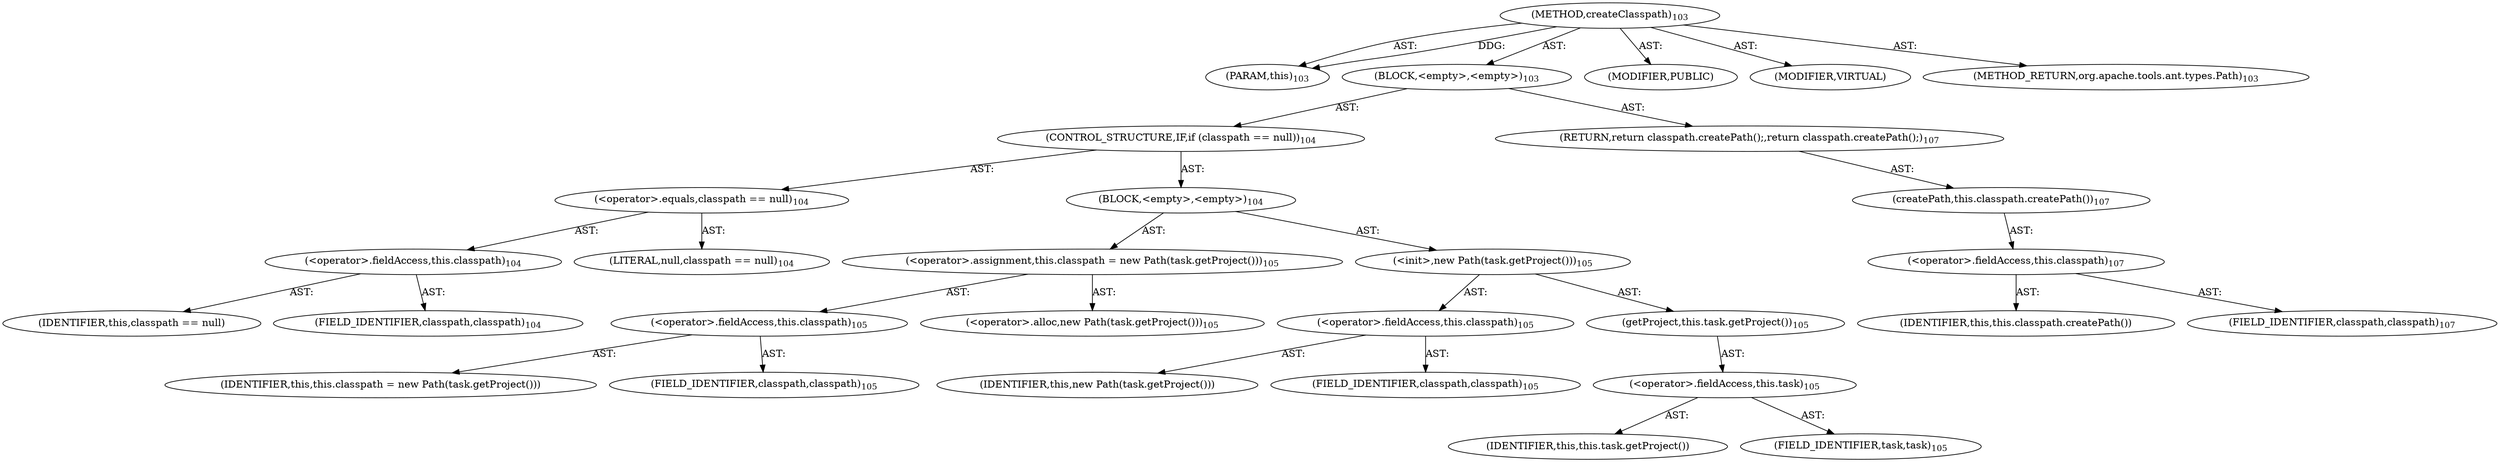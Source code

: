 digraph "createClasspath" {  
"111669149696" [label = <(METHOD,createClasspath)<SUB>103</SUB>> ]
"115964116998" [label = <(PARAM,this)<SUB>103</SUB>> ]
"25769803776" [label = <(BLOCK,&lt;empty&gt;,&lt;empty&gt;)<SUB>103</SUB>> ]
"47244640256" [label = <(CONTROL_STRUCTURE,IF,if (classpath == null))<SUB>104</SUB>> ]
"30064771072" [label = <(&lt;operator&gt;.equals,classpath == null)<SUB>104</SUB>> ]
"30064771073" [label = <(&lt;operator&gt;.fieldAccess,this.classpath)<SUB>104</SUB>> ]
"68719476742" [label = <(IDENTIFIER,this,classpath == null)> ]
"55834574848" [label = <(FIELD_IDENTIFIER,classpath,classpath)<SUB>104</SUB>> ]
"90194313216" [label = <(LITERAL,null,classpath == null)<SUB>104</SUB>> ]
"25769803777" [label = <(BLOCK,&lt;empty&gt;,&lt;empty&gt;)<SUB>104</SUB>> ]
"30064771074" [label = <(&lt;operator&gt;.assignment,this.classpath = new Path(task.getProject()))<SUB>105</SUB>> ]
"30064771075" [label = <(&lt;operator&gt;.fieldAccess,this.classpath)<SUB>105</SUB>> ]
"68719476743" [label = <(IDENTIFIER,this,this.classpath = new Path(task.getProject()))> ]
"55834574849" [label = <(FIELD_IDENTIFIER,classpath,classpath)<SUB>105</SUB>> ]
"30064771076" [label = <(&lt;operator&gt;.alloc,new Path(task.getProject()))<SUB>105</SUB>> ]
"30064771077" [label = <(&lt;init&gt;,new Path(task.getProject()))<SUB>105</SUB>> ]
"30064771078" [label = <(&lt;operator&gt;.fieldAccess,this.classpath)<SUB>105</SUB>> ]
"68719476744" [label = <(IDENTIFIER,this,new Path(task.getProject()))> ]
"55834574850" [label = <(FIELD_IDENTIFIER,classpath,classpath)<SUB>105</SUB>> ]
"30064771079" [label = <(getProject,this.task.getProject())<SUB>105</SUB>> ]
"30064771080" [label = <(&lt;operator&gt;.fieldAccess,this.task)<SUB>105</SUB>> ]
"68719476745" [label = <(IDENTIFIER,this,this.task.getProject())> ]
"55834574851" [label = <(FIELD_IDENTIFIER,task,task)<SUB>105</SUB>> ]
"146028888064" [label = <(RETURN,return classpath.createPath();,return classpath.createPath();)<SUB>107</SUB>> ]
"30064771081" [label = <(createPath,this.classpath.createPath())<SUB>107</SUB>> ]
"30064771082" [label = <(&lt;operator&gt;.fieldAccess,this.classpath)<SUB>107</SUB>> ]
"68719476746" [label = <(IDENTIFIER,this,this.classpath.createPath())> ]
"55834574852" [label = <(FIELD_IDENTIFIER,classpath,classpath)<SUB>107</SUB>> ]
"133143986181" [label = <(MODIFIER,PUBLIC)> ]
"133143986182" [label = <(MODIFIER,VIRTUAL)> ]
"128849018880" [label = <(METHOD_RETURN,org.apache.tools.ant.types.Path)<SUB>103</SUB>> ]
  "111669149696" -> "115964116998"  [ label = "AST: "] 
  "111669149696" -> "25769803776"  [ label = "AST: "] 
  "111669149696" -> "133143986181"  [ label = "AST: "] 
  "111669149696" -> "133143986182"  [ label = "AST: "] 
  "111669149696" -> "128849018880"  [ label = "AST: "] 
  "25769803776" -> "47244640256"  [ label = "AST: "] 
  "25769803776" -> "146028888064"  [ label = "AST: "] 
  "47244640256" -> "30064771072"  [ label = "AST: "] 
  "47244640256" -> "25769803777"  [ label = "AST: "] 
  "30064771072" -> "30064771073"  [ label = "AST: "] 
  "30064771072" -> "90194313216"  [ label = "AST: "] 
  "30064771073" -> "68719476742"  [ label = "AST: "] 
  "30064771073" -> "55834574848"  [ label = "AST: "] 
  "25769803777" -> "30064771074"  [ label = "AST: "] 
  "25769803777" -> "30064771077"  [ label = "AST: "] 
  "30064771074" -> "30064771075"  [ label = "AST: "] 
  "30064771074" -> "30064771076"  [ label = "AST: "] 
  "30064771075" -> "68719476743"  [ label = "AST: "] 
  "30064771075" -> "55834574849"  [ label = "AST: "] 
  "30064771077" -> "30064771078"  [ label = "AST: "] 
  "30064771077" -> "30064771079"  [ label = "AST: "] 
  "30064771078" -> "68719476744"  [ label = "AST: "] 
  "30064771078" -> "55834574850"  [ label = "AST: "] 
  "30064771079" -> "30064771080"  [ label = "AST: "] 
  "30064771080" -> "68719476745"  [ label = "AST: "] 
  "30064771080" -> "55834574851"  [ label = "AST: "] 
  "146028888064" -> "30064771081"  [ label = "AST: "] 
  "30064771081" -> "30064771082"  [ label = "AST: "] 
  "30064771082" -> "68719476746"  [ label = "AST: "] 
  "30064771082" -> "55834574852"  [ label = "AST: "] 
  "111669149696" -> "115964116998"  [ label = "DDG: "] 
}
